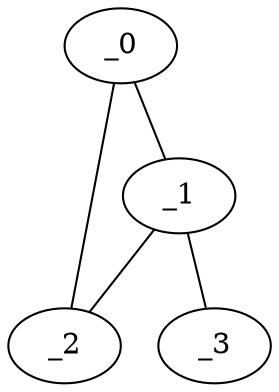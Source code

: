graph VP1_0102 {
	_0	 [x="0.629512",
		y="2.90986"];
	_1	 [x="1.51",
		y="0.66"];
	_0 -- _1;
	_2	 [x="2.63625",
		y="2.90473"];
	_0 -- _2;
	_1 -- _2;
	_3	 [x="1.70546",
		y="0.0065623"];
	_1 -- _3;
}
